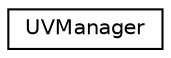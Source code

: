 digraph "Graphical Class Hierarchy"
{
  edge [fontname="Helvetica",fontsize="10",labelfontname="Helvetica",labelfontsize="10"];
  node [fontname="Helvetica",fontsize="10",shape=record];
  rankdir="LR";
  Node1 [label="UVManager",height=0.2,width=0.4,color="black", fillcolor="white", style="filled",URL="$class_u_v_manager.html",tooltip="La classe UVManager permet de gérer l&#39;ensemble des UVs. "];
}
